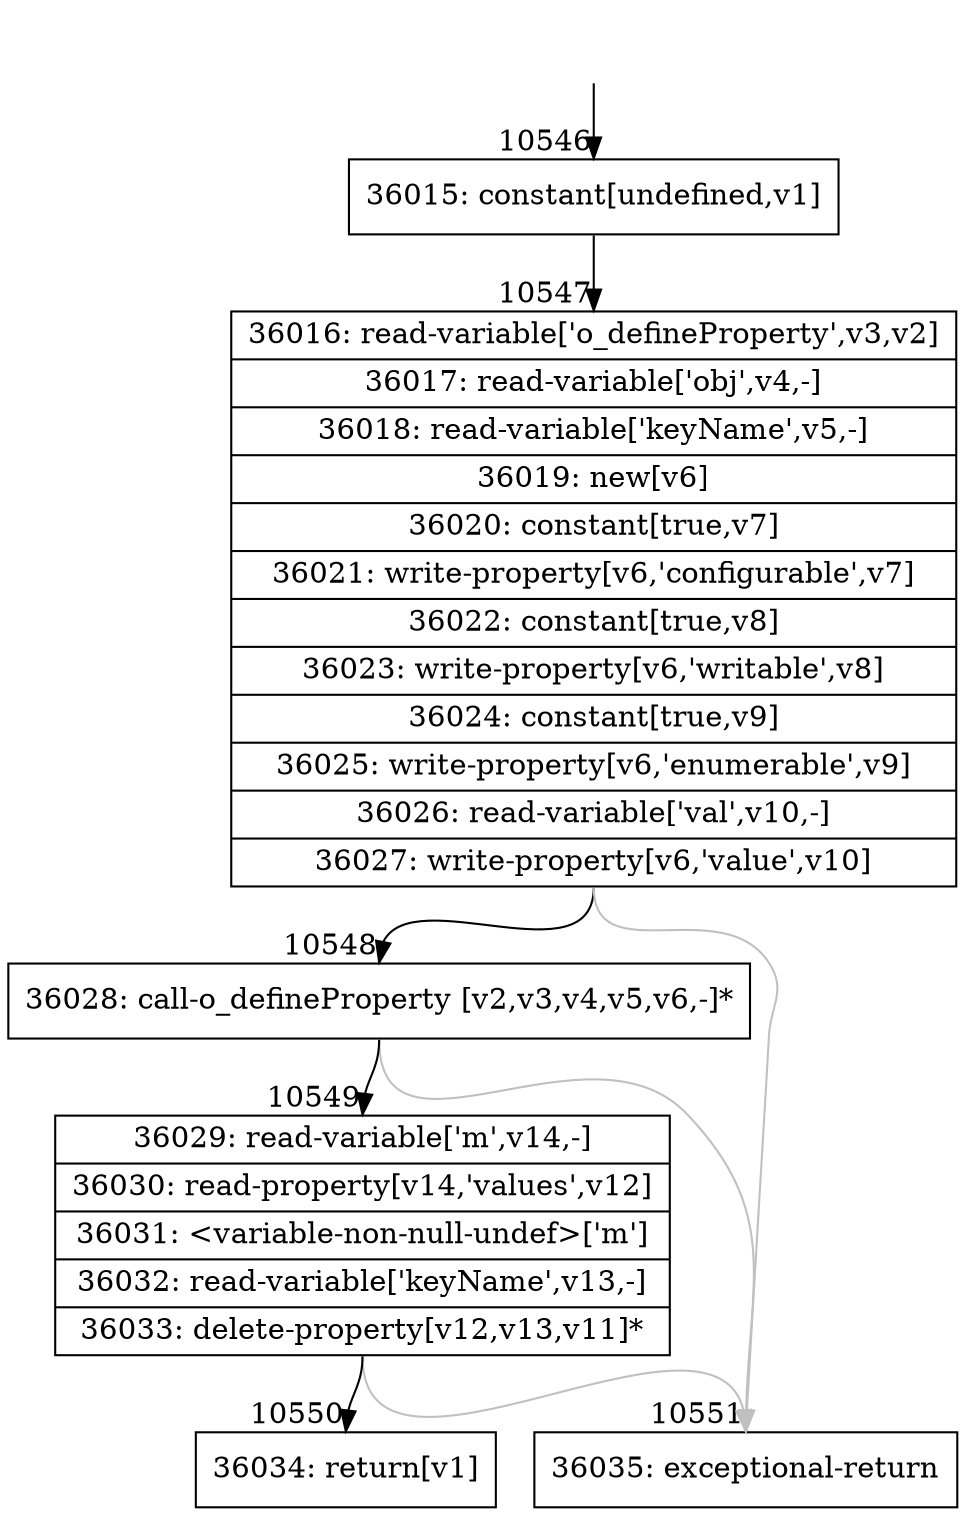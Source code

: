 digraph {
rankdir="TD"
BB_entry887[shape=none,label=""];
BB_entry887 -> BB10546 [tailport=s, headport=n, headlabel="    10546"]
BB10546 [shape=record label="{36015: constant[undefined,v1]}" ] 
BB10546 -> BB10547 [tailport=s, headport=n, headlabel="      10547"]
BB10547 [shape=record label="{36016: read-variable['o_defineProperty',v3,v2]|36017: read-variable['obj',v4,-]|36018: read-variable['keyName',v5,-]|36019: new[v6]|36020: constant[true,v7]|36021: write-property[v6,'configurable',v7]|36022: constant[true,v8]|36023: write-property[v6,'writable',v8]|36024: constant[true,v9]|36025: write-property[v6,'enumerable',v9]|36026: read-variable['val',v10,-]|36027: write-property[v6,'value',v10]}" ] 
BB10547 -> BB10548 [tailport=s, headport=n, headlabel="      10548"]
BB10547 -> BB10551 [tailport=s, headport=n, color=gray, headlabel="      10551"]
BB10548 [shape=record label="{36028: call-o_defineProperty [v2,v3,v4,v5,v6,-]*}" ] 
BB10548 -> BB10549 [tailport=s, headport=n, headlabel="      10549"]
BB10548 -> BB10551 [tailport=s, headport=n, color=gray]
BB10549 [shape=record label="{36029: read-variable['m',v14,-]|36030: read-property[v14,'values',v12]|36031: \<variable-non-null-undef\>['m']|36032: read-variable['keyName',v13,-]|36033: delete-property[v12,v13,v11]*}" ] 
BB10549 -> BB10550 [tailport=s, headport=n, headlabel="      10550"]
BB10549 -> BB10551 [tailport=s, headport=n, color=gray]
BB10550 [shape=record label="{36034: return[v1]}" ] 
BB10551 [shape=record label="{36035: exceptional-return}" ] 
//#$~ 18845
}
